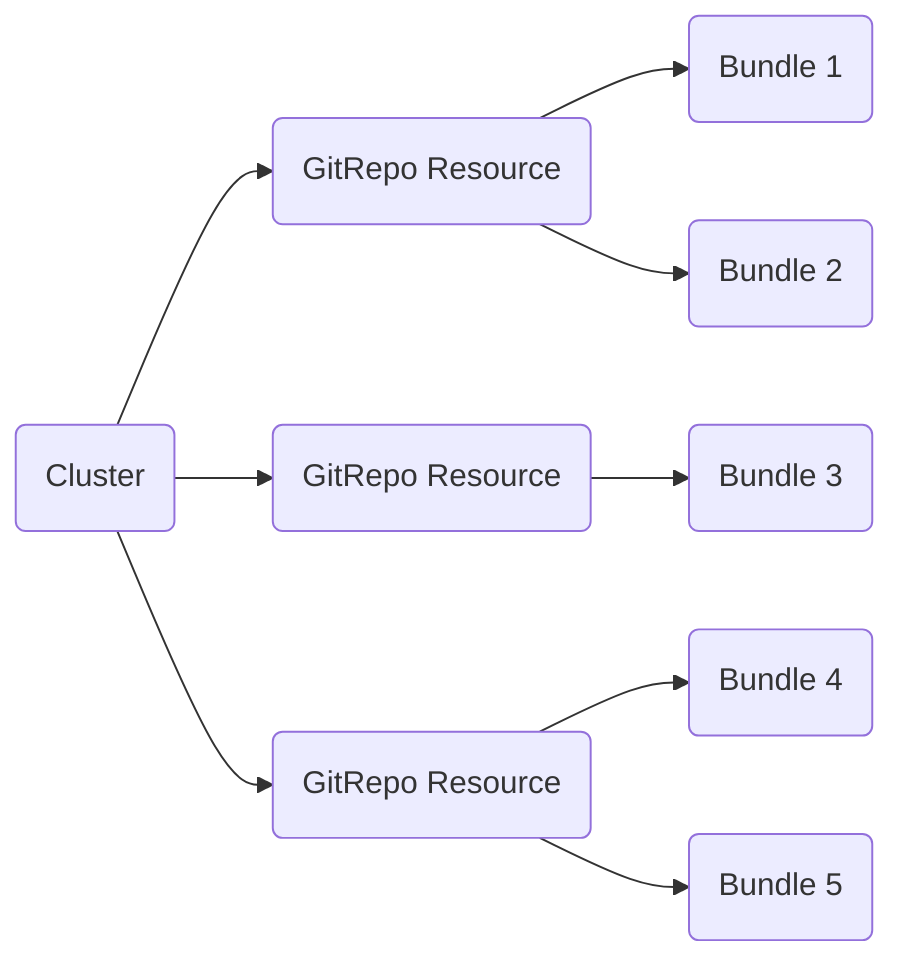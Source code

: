 flowchart LR
    GR1(GitRepo Resource)
    GR2(GitRepo Resource)
    GR3(GitRepo Resource)
    C(Cluster)

    C --> GR1
    C --> GR2
    C --> GR3

    GR1 --> BD1(Bundle 1)
    GR1 --> BD2(Bundle 2)
    GR2 --> BD3(Bundle 3)
    GR3--> BD4(Bundle 4)
    GR3--> BD5(Bundle 5)